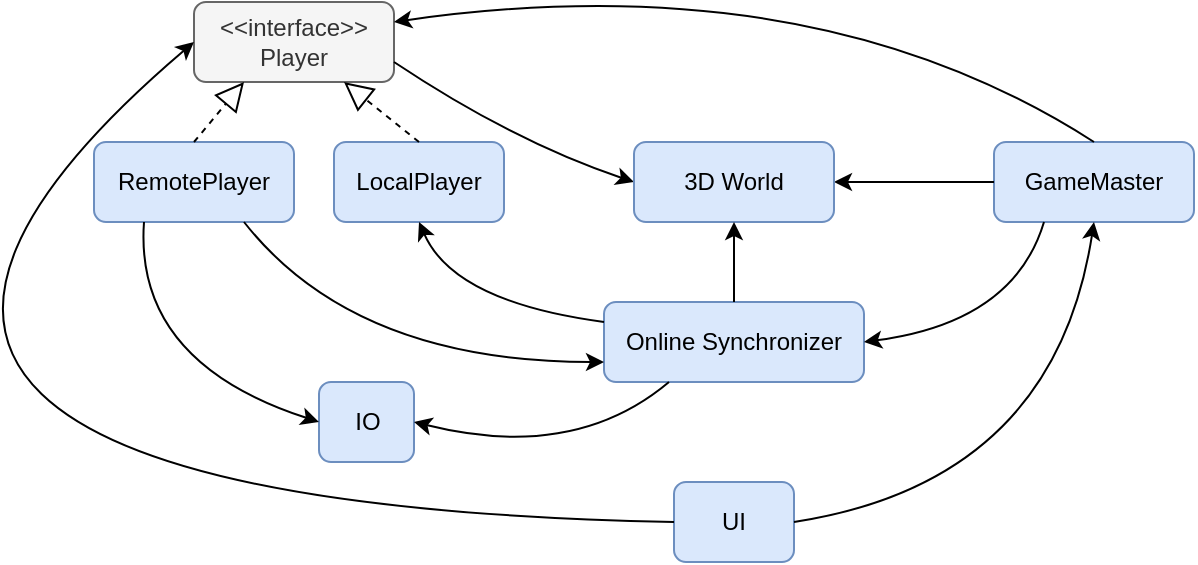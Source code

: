 <mxfile version="21.2.8" type="device">
  <diagram name="Page-1" id="8Ki3WzeOfG9bLv4DmGKw">
    <mxGraphModel dx="1900" dy="629" grid="1" gridSize="10" guides="1" tooltips="1" connect="1" arrows="1" fold="1" page="1" pageScale="1" pageWidth="850" pageHeight="1100" math="0" shadow="0">
      <root>
        <mxCell id="0" />
        <mxCell id="1" parent="0" />
        <mxCell id="Jj55U650Jitu8uKOLBNu-1" value="UI" style="rounded=1;whiteSpace=wrap;html=1;fillColor=#dae8fc;strokeColor=#6c8ebf;" parent="1" vertex="1">
          <mxGeometry x="300" y="420" width="60" height="40" as="geometry" />
        </mxCell>
        <mxCell id="Jj55U650Jitu8uKOLBNu-3" value="&amp;lt;&amp;lt;interface&amp;gt;&amp;gt;&lt;br&gt;Player" style="rounded=1;whiteSpace=wrap;html=1;fillColor=#f5f5f5;strokeColor=#666666;fontColor=#333333;" parent="1" vertex="1">
          <mxGeometry x="60" y="180" width="100" height="40" as="geometry" />
        </mxCell>
        <mxCell id="Jj55U650Jitu8uKOLBNu-4" value="GameMaster" style="rounded=1;whiteSpace=wrap;html=1;fillColor=#dae8fc;strokeColor=#6c8ebf;" parent="1" vertex="1">
          <mxGeometry x="460" y="250" width="100" height="40" as="geometry" />
        </mxCell>
        <mxCell id="Jj55U650Jitu8uKOLBNu-10" value="" style="endArrow=classic;html=1;entryX=0;entryY=0.5;entryDx=0;entryDy=0;curved=1;exitX=1;exitY=0.75;exitDx=0;exitDy=0;" parent="1" source="Jj55U650Jitu8uKOLBNu-3" target="OCFg-jp6_DVnQoXGoYAK-1" edge="1">
          <mxGeometry width="50" height="50" relative="1" as="geometry">
            <mxPoint x="260" y="200" as="sourcePoint" />
            <mxPoint x="280" y="310" as="targetPoint" />
            <Array as="points">
              <mxPoint x="220" y="250" />
            </Array>
          </mxGeometry>
        </mxCell>
        <mxCell id="Jj55U650Jitu8uKOLBNu-11" value="" style="endArrow=classic;html=1;rounded=0;exitX=0;exitY=0.5;exitDx=0;exitDy=0;entryX=1;entryY=0.5;entryDx=0;entryDy=0;" parent="1" source="Jj55U650Jitu8uKOLBNu-4" target="OCFg-jp6_DVnQoXGoYAK-1" edge="1">
          <mxGeometry width="50" height="50" relative="1" as="geometry">
            <mxPoint x="235" y="280" as="sourcePoint" />
            <mxPoint x="480" y="170" as="targetPoint" />
          </mxGeometry>
        </mxCell>
        <mxCell id="Jj55U650Jitu8uKOLBNu-12" value="" style="endArrow=classic;html=1;exitX=0.5;exitY=0;exitDx=0;exitDy=0;curved=1;entryX=1;entryY=0.25;entryDx=0;entryDy=0;" parent="1" source="Jj55U650Jitu8uKOLBNu-4" target="Jj55U650Jitu8uKOLBNu-3" edge="1">
          <mxGeometry width="50" height="50" relative="1" as="geometry">
            <mxPoint x="470" y="280" as="sourcePoint" />
            <mxPoint x="170" y="180" as="targetPoint" />
            <Array as="points">
              <mxPoint x="370" y="160" />
            </Array>
          </mxGeometry>
        </mxCell>
        <mxCell id="OCFg-jp6_DVnQoXGoYAK-1" value="3D World" style="rounded=1;whiteSpace=wrap;html=1;fillColor=#dae8fc;strokeColor=#6c8ebf;" parent="1" vertex="1">
          <mxGeometry x="280" y="250" width="100" height="40" as="geometry" />
        </mxCell>
        <mxCell id="OCFg-jp6_DVnQoXGoYAK-5" value="Online Synchronizer" style="rounded=1;whiteSpace=wrap;html=1;fillColor=#dae8fc;strokeColor=#6c8ebf;" parent="1" vertex="1">
          <mxGeometry x="265" y="330" width="130" height="40" as="geometry" />
        </mxCell>
        <mxCell id="OCFg-jp6_DVnQoXGoYAK-7" value="LocalPlayer" style="rounded=1;whiteSpace=wrap;html=1;fillColor=#dae8fc;strokeColor=#6c8ebf;" parent="1" vertex="1">
          <mxGeometry x="130" y="250" width="85" height="40" as="geometry" />
        </mxCell>
        <mxCell id="OCFg-jp6_DVnQoXGoYAK-8" value="" style="endArrow=classic;html=1;rounded=0;entryX=0.5;entryY=1;entryDx=0;entryDy=0;exitX=0.5;exitY=0;exitDx=0;exitDy=0;" parent="1" source="OCFg-jp6_DVnQoXGoYAK-5" target="OCFg-jp6_DVnQoXGoYAK-1" edge="1">
          <mxGeometry width="50" height="50" relative="1" as="geometry">
            <mxPoint x="470" y="280" as="sourcePoint" />
            <mxPoint x="330" y="250" as="targetPoint" />
          </mxGeometry>
        </mxCell>
        <mxCell id="OCFg-jp6_DVnQoXGoYAK-10" value="RemotePlayer" style="rounded=1;whiteSpace=wrap;html=1;fillColor=#dae8fc;strokeColor=#6c8ebf;" parent="1" vertex="1">
          <mxGeometry x="10" y="250" width="100" height="40" as="geometry" />
        </mxCell>
        <mxCell id="OCFg-jp6_DVnQoXGoYAK-12" value="" style="endArrow=block;dashed=1;endFill=0;endSize=12;html=1;rounded=0;exitX=0.5;exitY=0;exitDx=0;exitDy=0;entryX=0.25;entryY=1;entryDx=0;entryDy=0;" parent="1" source="OCFg-jp6_DVnQoXGoYAK-10" target="Jj55U650Jitu8uKOLBNu-3" edge="1">
          <mxGeometry width="160" relative="1" as="geometry">
            <mxPoint x="180" y="250" as="sourcePoint" />
            <mxPoint x="340" y="250" as="targetPoint" />
          </mxGeometry>
        </mxCell>
        <mxCell id="OCFg-jp6_DVnQoXGoYAK-13" value="" style="endArrow=block;dashed=1;endFill=0;endSize=12;html=1;rounded=0;exitX=0.5;exitY=0;exitDx=0;exitDy=0;entryX=0.75;entryY=1;entryDx=0;entryDy=0;" parent="1" source="OCFg-jp6_DVnQoXGoYAK-7" target="Jj55U650Jitu8uKOLBNu-3" edge="1">
          <mxGeometry width="160" relative="1" as="geometry">
            <mxPoint x="80" y="260" as="sourcePoint" />
            <mxPoint x="120" y="230" as="targetPoint" />
          </mxGeometry>
        </mxCell>
        <mxCell id="OCFg-jp6_DVnQoXGoYAK-14" value="" style="endArrow=classic;html=1;exitX=1;exitY=0.5;exitDx=0;exitDy=0;entryX=0.5;entryY=1;entryDx=0;entryDy=0;curved=1;" parent="1" source="Jj55U650Jitu8uKOLBNu-1" target="Jj55U650Jitu8uKOLBNu-4" edge="1">
          <mxGeometry width="50" height="50" relative="1" as="geometry">
            <mxPoint x="470" y="280" as="sourcePoint" />
            <mxPoint x="390" y="280" as="targetPoint" />
            <Array as="points">
              <mxPoint x="490" y="420" />
            </Array>
          </mxGeometry>
        </mxCell>
        <mxCell id="OCFg-jp6_DVnQoXGoYAK-15" value="" style="endArrow=classic;html=1;exitX=0;exitY=0.5;exitDx=0;exitDy=0;entryX=0;entryY=0.5;entryDx=0;entryDy=0;curved=1;" parent="1" source="Jj55U650Jitu8uKOLBNu-1" target="Jj55U650Jitu8uKOLBNu-3" edge="1">
          <mxGeometry width="50" height="50" relative="1" as="geometry">
            <mxPoint x="370" y="370" as="sourcePoint" />
            <mxPoint x="520" y="300" as="targetPoint" />
            <Array as="points">
              <mxPoint x="-210" y="430" />
            </Array>
          </mxGeometry>
        </mxCell>
        <mxCell id="OCFg-jp6_DVnQoXGoYAK-17" value="" style="endArrow=classic;html=1;entryX=0.5;entryY=1;entryDx=0;entryDy=0;exitX=0;exitY=0.25;exitDx=0;exitDy=0;curved=1;" parent="1" source="OCFg-jp6_DVnQoXGoYAK-5" target="OCFg-jp6_DVnQoXGoYAK-7" edge="1">
          <mxGeometry width="50" height="50" relative="1" as="geometry">
            <mxPoint x="230" y="300" as="sourcePoint" />
            <mxPoint x="340" y="300" as="targetPoint" />
            <Array as="points">
              <mxPoint x="190" y="330" />
            </Array>
          </mxGeometry>
        </mxCell>
        <mxCell id="OCFg-jp6_DVnQoXGoYAK-18" value="" style="endArrow=classic;html=1;exitX=0.75;exitY=1;exitDx=0;exitDy=0;entryX=0;entryY=0.75;entryDx=0;entryDy=0;curved=1;" parent="1" source="OCFg-jp6_DVnQoXGoYAK-10" target="OCFg-jp6_DVnQoXGoYAK-5" edge="1">
          <mxGeometry width="50" height="50" relative="1" as="geometry">
            <mxPoint x="275" y="360" as="sourcePoint" />
            <mxPoint x="200" y="370" as="targetPoint" />
            <Array as="points">
              <mxPoint x="140" y="360" />
            </Array>
          </mxGeometry>
        </mxCell>
        <mxCell id="NzB15RZHDcy4MxEbTFbn-1" value="IO" style="rounded=1;whiteSpace=wrap;html=1;fillColor=#dae8fc;strokeColor=#6c8ebf;" parent="1" vertex="1">
          <mxGeometry x="122.5" y="370" width="47.5" height="40" as="geometry" />
        </mxCell>
        <mxCell id="NzB15RZHDcy4MxEbTFbn-2" value="" style="endArrow=classic;html=1;exitX=0.25;exitY=1;exitDx=0;exitDy=0;entryX=0;entryY=0.5;entryDx=0;entryDy=0;curved=1;" parent="1" source="OCFg-jp6_DVnQoXGoYAK-10" target="NzB15RZHDcy4MxEbTFbn-1" edge="1">
          <mxGeometry width="50" height="50" relative="1" as="geometry">
            <mxPoint x="70" y="300" as="sourcePoint" />
            <mxPoint x="275" y="370" as="targetPoint" />
            <Array as="points">
              <mxPoint x="30" y="360" />
            </Array>
          </mxGeometry>
        </mxCell>
        <mxCell id="NzB15RZHDcy4MxEbTFbn-3" value="" style="endArrow=classic;html=1;entryX=1;entryY=0.5;entryDx=0;entryDy=0;exitX=0.25;exitY=1;exitDx=0;exitDy=0;curved=1;" parent="1" source="OCFg-jp6_DVnQoXGoYAK-5" target="NzB15RZHDcy4MxEbTFbn-1" edge="1">
          <mxGeometry width="50" height="50" relative="1" as="geometry">
            <mxPoint x="275" y="350" as="sourcePoint" />
            <mxPoint x="183" y="300" as="targetPoint" />
            <Array as="points">
              <mxPoint x="250" y="410" />
            </Array>
          </mxGeometry>
        </mxCell>
        <mxCell id="bKv_3FNk6Nhh4c04cwLq-3" value="" style="endArrow=classic;html=1;exitX=0.25;exitY=1;exitDx=0;exitDy=0;entryX=1;entryY=0.5;entryDx=0;entryDy=0;curved=1;" parent="1" source="Jj55U650Jitu8uKOLBNu-4" target="OCFg-jp6_DVnQoXGoYAK-5" edge="1">
          <mxGeometry width="50" height="50" relative="1" as="geometry">
            <mxPoint x="370" y="450" as="sourcePoint" />
            <mxPoint x="520" y="300" as="targetPoint" />
            <Array as="points">
              <mxPoint x="470" y="340" />
            </Array>
          </mxGeometry>
        </mxCell>
      </root>
    </mxGraphModel>
  </diagram>
</mxfile>
